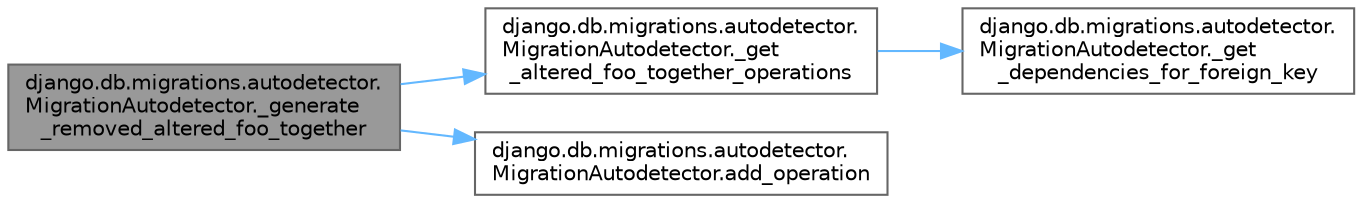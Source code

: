 digraph "django.db.migrations.autodetector.MigrationAutodetector._generate_removed_altered_foo_together"
{
 // LATEX_PDF_SIZE
  bgcolor="transparent";
  edge [fontname=Helvetica,fontsize=10,labelfontname=Helvetica,labelfontsize=10];
  node [fontname=Helvetica,fontsize=10,shape=box,height=0.2,width=0.4];
  rankdir="LR";
  Node1 [id="Node000001",label="django.db.migrations.autodetector.\lMigrationAutodetector._generate\l_removed_altered_foo_together",height=0.2,width=0.4,color="gray40", fillcolor="grey60", style="filled", fontcolor="black",tooltip=" "];
  Node1 -> Node2 [id="edge1_Node000001_Node000002",color="steelblue1",style="solid",tooltip=" "];
  Node2 [id="Node000002",label="django.db.migrations.autodetector.\lMigrationAutodetector._get\l_altered_foo_together_operations",height=0.2,width=0.4,color="grey40", fillcolor="white", style="filled",URL="$classdjango_1_1db_1_1migrations_1_1autodetector_1_1_migration_autodetector.html#a74614c75f069e8a50707e09571ffd0f1",tooltip=" "];
  Node2 -> Node3 [id="edge2_Node000002_Node000003",color="steelblue1",style="solid",tooltip=" "];
  Node3 [id="Node000003",label="django.db.migrations.autodetector.\lMigrationAutodetector._get\l_dependencies_for_foreign_key",height=0.2,width=0.4,color="grey40", fillcolor="white", style="filled",URL="$classdjango_1_1db_1_1migrations_1_1autodetector_1_1_migration_autodetector.html#a349c6610cd9e186a0b21fa556c4fb52d",tooltip=" "];
  Node1 -> Node4 [id="edge3_Node000001_Node000004",color="steelblue1",style="solid",tooltip=" "];
  Node4 [id="Node000004",label="django.db.migrations.autodetector.\lMigrationAutodetector.add_operation",height=0.2,width=0.4,color="grey40", fillcolor="white", style="filled",URL="$classdjango_1_1db_1_1migrations_1_1autodetector_1_1_migration_autodetector.html#ab850e8f1f5f9c7b2778025c9dfc16d7d",tooltip=" "];
}
